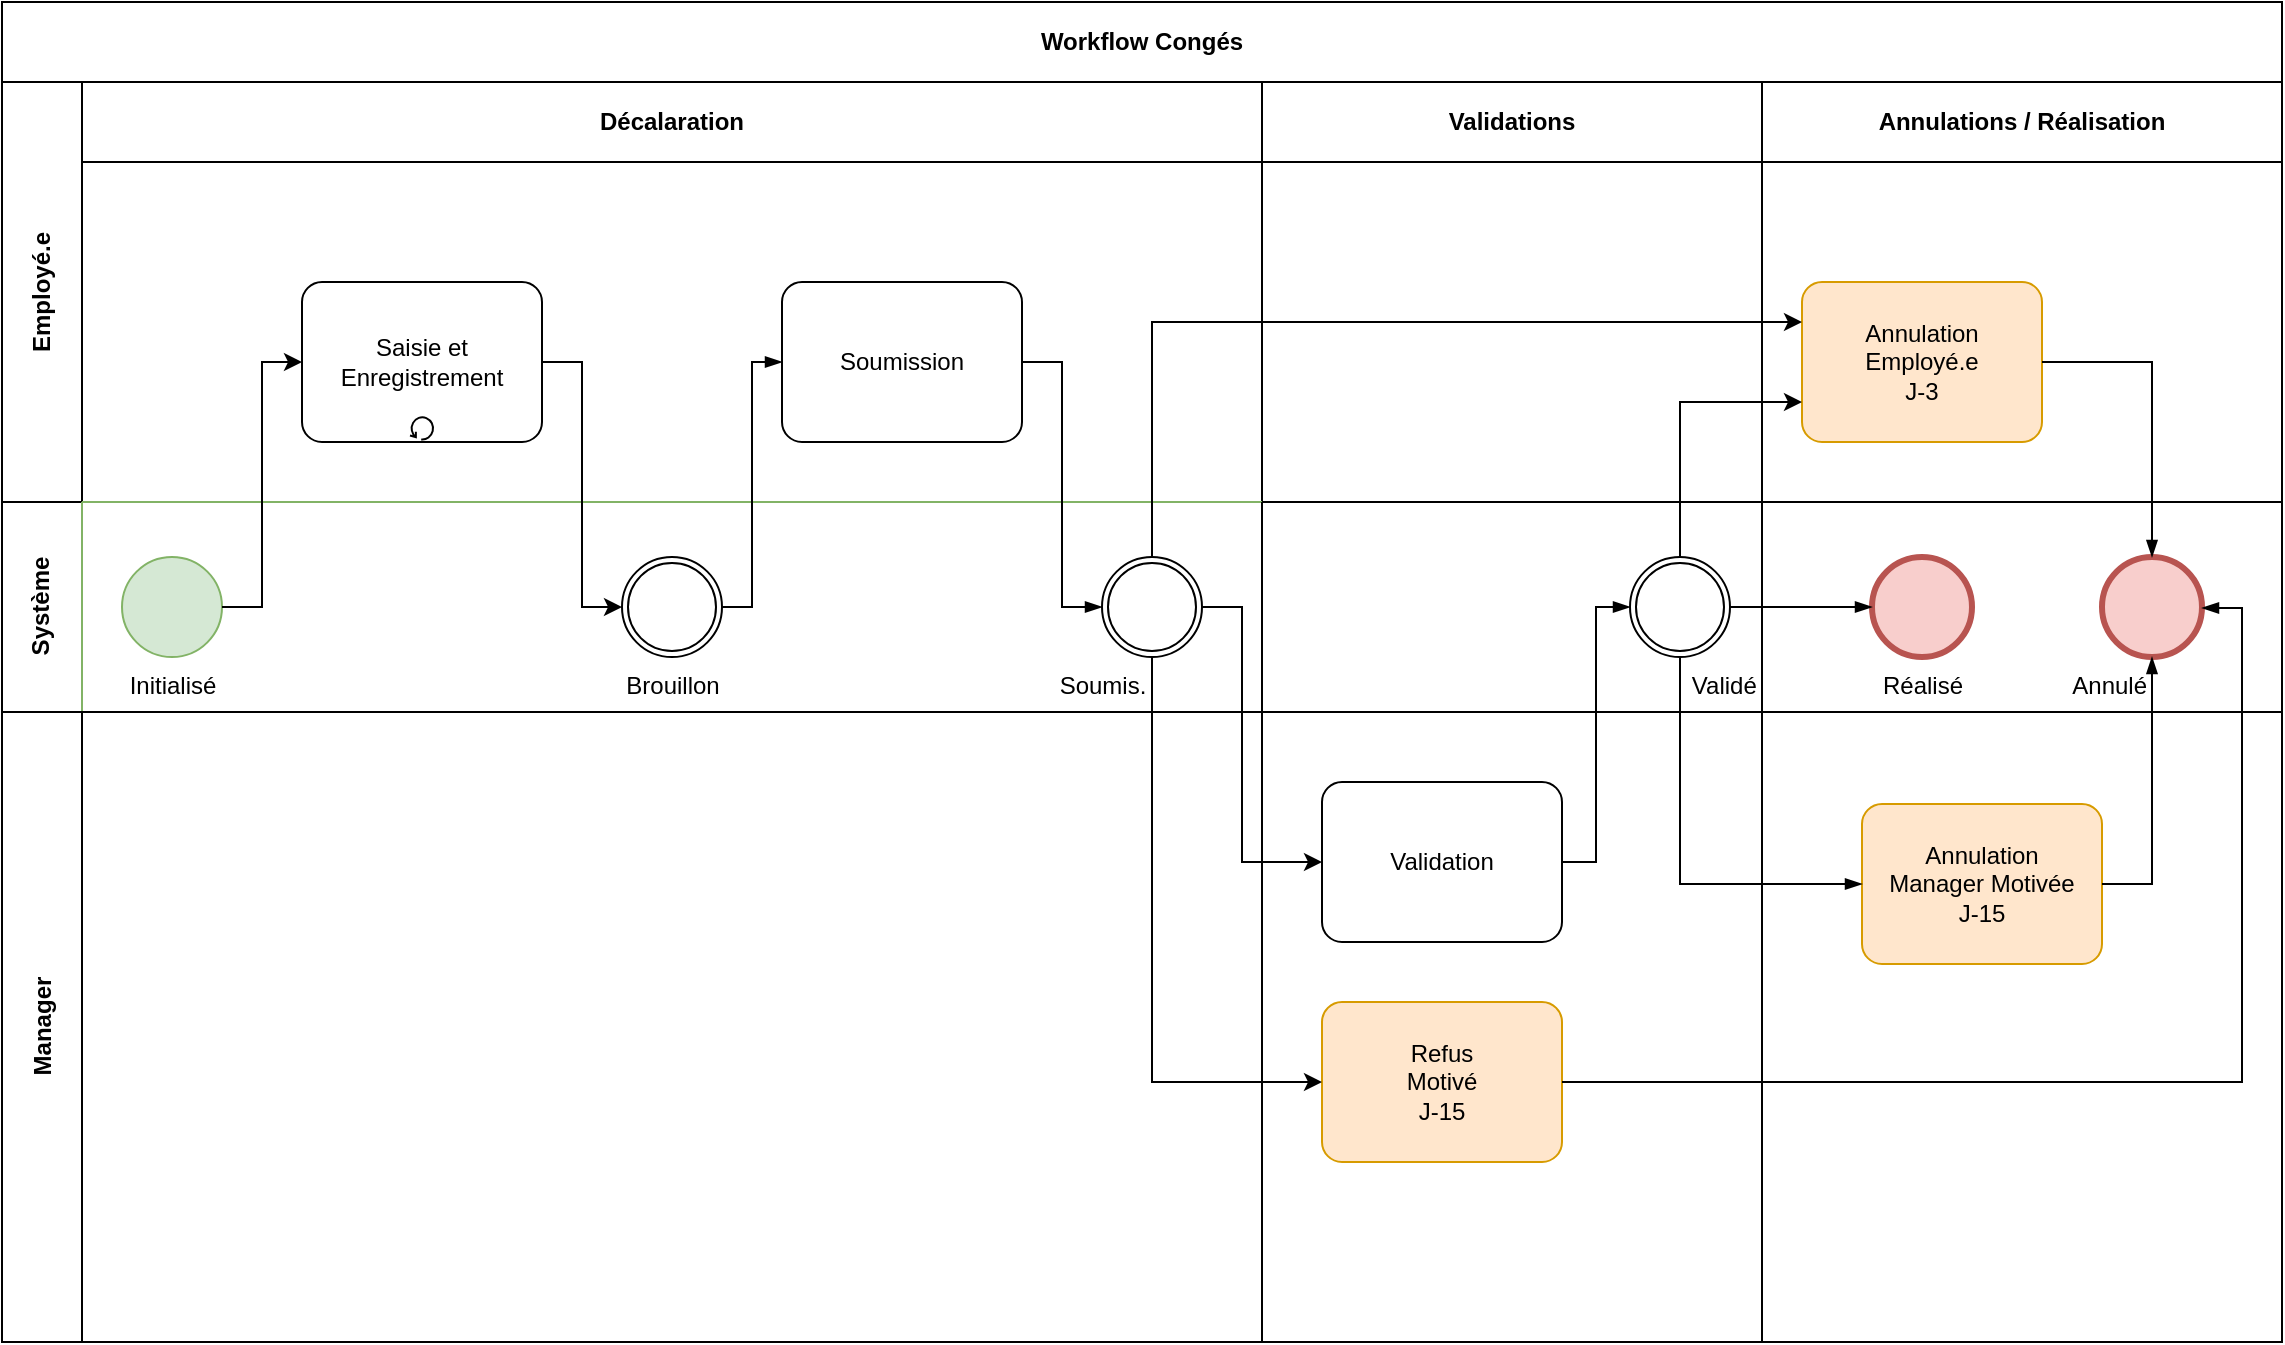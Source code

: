 <mxfile version="16.1.2" type="github" pages="2">
  <diagram id="8MAGO7haqK6ek7z3_LDT" name="Congés">
    <mxGraphModel dx="2595" dy="-33" grid="1" gridSize="10" guides="1" tooltips="1" connect="1" arrows="1" fold="1" page="1" pageScale="1" pageWidth="1169" pageHeight="827" math="0" shadow="0">
      <root>
        <mxCell id="0" />
        <mxCell id="1" parent="0" />
        <mxCell id="v7TOKdM5l5uyi8fNWk8e-1" value="Workflow Congés" style="shape=table;childLayout=tableLayout;rowLines=0;columnLines=0;startSize=40;html=1;whiteSpace=wrap;collapsible=0;recursiveResize=0;expand=0;pointerEvents=0;fontStyle=1;align=center;" parent="1" vertex="1">
          <mxGeometry x="-1160" y="840" width="1140" height="670" as="geometry" />
        </mxCell>
        <mxCell id="v7TOKdM5l5uyi8fNWk8e-2" value="Employé.e" style="swimlane;horizontal=0;points=[[0,0.5],[1,0.5]];portConstraint=eastwest;startSize=40;html=1;whiteSpace=wrap;collapsible=0;recursiveResize=0;expand=0;pointerEvents=0;fontStyle=1" parent="v7TOKdM5l5uyi8fNWk8e-1" vertex="1">
          <mxGeometry y="40" width="1140" height="210" as="geometry" />
        </mxCell>
        <mxCell id="v7TOKdM5l5uyi8fNWk8e-3" value="Décalaration" style="swimlane;connectable=0;startSize=40;html=1;whiteSpace=wrap;collapsible=0;recursiveResize=0;expand=0;pointerEvents=0;" parent="v7TOKdM5l5uyi8fNWk8e-2" vertex="1">
          <mxGeometry x="40" width="590" height="210" as="geometry">
            <mxRectangle width="590" height="210" as="alternateBounds" />
          </mxGeometry>
        </mxCell>
        <mxCell id="v7TOKdM5l5uyi8fNWk8e-4" value="Saisie et Enregistrement" style="points=[[0.25,0,0],[0.5,0,0],[0.75,0,0],[1,0.25,0],[1,0.5,0],[1,0.75,0],[0.75,1,0],[0.5,1,0],[0.25,1,0],[0,0.75,0],[0,0.5,0],[0,0.25,0]];shape=mxgraph.bpmn.task;whiteSpace=wrap;rectStyle=rounded;size=10;taskMarker=abstract;isLoopStandard=1;" parent="v7TOKdM5l5uyi8fNWk8e-3" vertex="1">
          <mxGeometry x="110" y="100" width="120" height="80" as="geometry" />
        </mxCell>
        <mxCell id="v7TOKdM5l5uyi8fNWk8e-5" value="Soumission" style="points=[[0.25,0,0],[0.5,0,0],[0.75,0,0],[1,0.25,0],[1,0.5,0],[1,0.75,0],[0.75,1,0],[0.5,1,0],[0.25,1,0],[0,0.75,0],[0,0.5,0],[0,0.25,0]];shape=mxgraph.bpmn.task;whiteSpace=wrap;rectStyle=rounded;size=10;taskMarker=abstract;" parent="v7TOKdM5l5uyi8fNWk8e-3" vertex="1">
          <mxGeometry x="350" y="100" width="120" height="80" as="geometry" />
        </mxCell>
        <mxCell id="v7TOKdM5l5uyi8fNWk8e-6" value="Validations" style="swimlane;connectable=0;startSize=40;html=1;whiteSpace=wrap;collapsible=0;recursiveResize=0;expand=0;pointerEvents=0;" parent="v7TOKdM5l5uyi8fNWk8e-2" vertex="1">
          <mxGeometry x="630" width="250" height="210" as="geometry">
            <mxRectangle width="250" height="210" as="alternateBounds" />
          </mxGeometry>
        </mxCell>
        <mxCell id="v7TOKdM5l5uyi8fNWk8e-8" value="Annulations / Réalisation" style="swimlane;connectable=0;startSize=40;html=1;whiteSpace=wrap;collapsible=0;recursiveResize=0;expand=0;pointerEvents=0;" parent="v7TOKdM5l5uyi8fNWk8e-2" vertex="1">
          <mxGeometry x="880" width="260" height="210" as="geometry">
            <mxRectangle width="260" height="210" as="alternateBounds" />
          </mxGeometry>
        </mxCell>
        <mxCell id="v7TOKdM5l5uyi8fNWk8e-7" value="Annulation&#xa;Employé.e&#xa;J-3" style="points=[[0.25,0,0],[0.5,0,0],[0.75,0,0],[1,0.25,0],[1,0.5,0],[1,0.75,0],[0.75,1,0],[0.5,1,0],[0.25,1,0],[0,0.75,0],[0,0.5,0],[0,0.25,0]];shape=mxgraph.bpmn.task;whiteSpace=wrap;rectStyle=rounded;size=10;taskMarker=abstract;fillColor=#ffe6cc;strokeColor=#d79b00;" parent="v7TOKdM5l5uyi8fNWk8e-8" vertex="1">
          <mxGeometry x="20" y="100" width="120" height="80" as="geometry" />
        </mxCell>
        <mxCell id="v7TOKdM5l5uyi8fNWk8e-9" value="Système" style="swimlane;horizontal=0;points=[[0,0.5],[1,0.5]];portConstraint=eastwest;startSize=40;html=1;whiteSpace=wrap;collapsible=0;recursiveResize=0;expand=0;pointerEvents=0;" parent="v7TOKdM5l5uyi8fNWk8e-1" vertex="1">
          <mxGeometry y="250" width="1140" height="105" as="geometry" />
        </mxCell>
        <mxCell id="v7TOKdM5l5uyi8fNWk8e-10" value="" style="swimlane;connectable=0;startSize=0;html=1;whiteSpace=wrap;collapsible=0;recursiveResize=0;expand=0;pointerEvents=0;fillColor=#d5e8d4;strokeColor=#82b366;" parent="v7TOKdM5l5uyi8fNWk8e-9" vertex="1">
          <mxGeometry x="40" width="590" height="105" as="geometry">
            <mxRectangle width="590" height="105" as="alternateBounds" />
          </mxGeometry>
        </mxCell>
        <mxCell id="v7TOKdM5l5uyi8fNWk8e-11" value="Brouillon" style="points=[[0.145,0.145,0],[0.5,0,0],[0.855,0.145,0],[1,0.5,0],[0.855,0.855,0],[0.5,1,0],[0.145,0.855,0],[0,0.5,0]];shape=mxgraph.bpmn.event;html=1;verticalLabelPosition=bottom;labelBackgroundColor=#ffffff;verticalAlign=top;align=center;perimeter=ellipsePerimeter;outlineConnect=0;aspect=fixed;outline=throwing;symbol=general;" parent="v7TOKdM5l5uyi8fNWk8e-10" vertex="1">
          <mxGeometry x="270" y="27.5" width="50" height="50" as="geometry" />
        </mxCell>
        <mxCell id="v7TOKdM5l5uyi8fNWk8e-12" value="Initialisé" style="points=[[0.145,0.145,0],[0.5,0,0],[0.855,0.145,0],[1,0.5,0],[0.855,0.855,0],[0.5,1,0],[0.145,0.855,0],[0,0.5,0]];shape=mxgraph.bpmn.event;html=1;verticalLabelPosition=bottom;labelBackgroundColor=#ffffff;verticalAlign=top;align=center;perimeter=ellipsePerimeter;outlineConnect=0;aspect=fixed;outline=standard;symbol=general;fillColor=#d5e8d4;strokeColor=#82b366;" parent="v7TOKdM5l5uyi8fNWk8e-10" vertex="1">
          <mxGeometry x="20" y="27.5" width="50" height="50" as="geometry" />
        </mxCell>
        <mxCell id="v7TOKdM5l5uyi8fNWk8e-13" value="Soumis.&amp;nbsp; &amp;nbsp; &amp;nbsp; &amp;nbsp; &amp;nbsp; &amp;nbsp; &amp;nbsp; &amp;nbsp;" style="points=[[0.145,0.145,0],[0.5,0,0],[0.855,0.145,0],[1,0.5,0],[0.855,0.855,0],[0.5,1,0],[0.145,0.855,0],[0,0.5,0]];shape=mxgraph.bpmn.event;html=1;verticalLabelPosition=bottom;labelBackgroundColor=#ffffff;verticalAlign=top;align=center;perimeter=ellipsePerimeter;outlineConnect=0;aspect=fixed;outline=throwing;symbol=general;" parent="v7TOKdM5l5uyi8fNWk8e-10" vertex="1">
          <mxGeometry x="510" y="27.5" width="50" height="50" as="geometry" />
        </mxCell>
        <mxCell id="v7TOKdM5l5uyi8fNWk8e-14" value="" style="swimlane;connectable=0;startSize=0;html=1;whiteSpace=wrap;collapsible=0;recursiveResize=0;expand=0;pointerEvents=0;" parent="v7TOKdM5l5uyi8fNWk8e-9" vertex="1">
          <mxGeometry x="630" width="250" height="105" as="geometry">
            <mxRectangle width="250" height="105" as="alternateBounds" />
          </mxGeometry>
        </mxCell>
        <mxCell id="v7TOKdM5l5uyi8fNWk8e-15" value="&amp;nbsp; &amp;nbsp; &amp;nbsp; &amp;nbsp; &amp;nbsp; &amp;nbsp; &amp;nbsp;Validé" style="points=[[0.145,0.145,0],[0.5,0,0],[0.855,0.145,0],[1,0.5,0],[0.855,0.855,0],[0.5,1,0],[0.145,0.855,0],[0,0.5,0]];shape=mxgraph.bpmn.event;html=1;verticalLabelPosition=bottom;labelBackgroundColor=#ffffff;verticalAlign=top;align=center;perimeter=ellipsePerimeter;outlineConnect=0;aspect=fixed;outline=throwing;symbol=general;" parent="v7TOKdM5l5uyi8fNWk8e-14" vertex="1">
          <mxGeometry x="184" y="27.5" width="50" height="50" as="geometry" />
        </mxCell>
        <mxCell id="v7TOKdM5l5uyi8fNWk8e-16" value="" style="swimlane;connectable=0;startSize=0;html=1;whiteSpace=wrap;collapsible=0;recursiveResize=0;expand=0;pointerEvents=0;" parent="v7TOKdM5l5uyi8fNWk8e-9" vertex="1">
          <mxGeometry x="880" width="260" height="105" as="geometry">
            <mxRectangle width="260" height="105" as="alternateBounds" />
          </mxGeometry>
        </mxCell>
        <mxCell id="v7TOKdM5l5uyi8fNWk8e-17" value="Réalisé" style="points=[[0.145,0.145,0],[0.5,0,0],[0.855,0.145,0],[1,0.5,0],[0.855,0.855,0],[0.5,1,0],[0.145,0.855,0],[0,0.5,0]];shape=mxgraph.bpmn.event;html=1;verticalLabelPosition=bottom;labelBackgroundColor=#ffffff;verticalAlign=top;align=center;perimeter=ellipsePerimeter;outlineConnect=0;aspect=fixed;outline=end;symbol=terminate2;fillColor=#f8cecc;strokeColor=#b85450;" parent="v7TOKdM5l5uyi8fNWk8e-16" vertex="1">
          <mxGeometry x="55" y="27.5" width="50" height="50" as="geometry" />
        </mxCell>
        <mxCell id="v7TOKdM5l5uyi8fNWk8e-39" value="Annulé&amp;nbsp; &amp;nbsp; &amp;nbsp; &amp;nbsp; &amp;nbsp; &amp;nbsp; &amp;nbsp;" style="points=[[0.145,0.145,0],[0.5,0,0],[0.855,0.145,0],[1,0.5,0],[0.855,0.855,0],[0.5,1,0],[0.145,0.855,0],[0,0.5,0]];shape=mxgraph.bpmn.event;html=1;verticalLabelPosition=bottom;labelBackgroundColor=#ffffff;verticalAlign=top;align=center;perimeter=ellipsePerimeter;outlineConnect=0;aspect=fixed;outline=end;symbol=terminate2;fillColor=#f8cecc;strokeColor=#b85450;" parent="v7TOKdM5l5uyi8fNWk8e-16" vertex="1">
          <mxGeometry x="170" y="27.5" width="50" height="50" as="geometry" />
        </mxCell>
        <mxCell id="v7TOKdM5l5uyi8fNWk8e-42" value="" style="edgeStyle=elbowEdgeStyle;fontSize=12;html=1;endArrow=blockThin;endFill=1;rounded=0;exitX=1;exitY=0.5;exitDx=0;exitDy=0;exitPerimeter=0;entryX=0;entryY=0.5;entryDx=0;entryDy=0;entryPerimeter=0;" parent="v7TOKdM5l5uyi8fNWk8e-9" source="v7TOKdM5l5uyi8fNWk8e-15" target="v7TOKdM5l5uyi8fNWk8e-17" edge="1">
          <mxGeometry width="160" relative="1" as="geometry">
            <mxPoint x="855" y="87.5" as="sourcePoint" />
            <mxPoint x="940" y="201" as="targetPoint" />
            <Array as="points">
              <mxPoint x="910" y="53" />
            </Array>
          </mxGeometry>
        </mxCell>
        <mxCell id="v7TOKdM5l5uyi8fNWk8e-18" value="Manager" style="swimlane;horizontal=0;points=[[0,0.5],[1,0.5]];portConstraint=eastwest;startSize=40;html=1;whiteSpace=wrap;collapsible=0;recursiveResize=0;expand=0;pointerEvents=0;" parent="v7TOKdM5l5uyi8fNWk8e-1" vertex="1">
          <mxGeometry y="355" width="1140" height="315" as="geometry" />
        </mxCell>
        <mxCell id="v7TOKdM5l5uyi8fNWk8e-19" value="" style="swimlane;connectable=0;startSize=0;html=1;whiteSpace=wrap;collapsible=0;recursiveResize=0;expand=0;pointerEvents=0;" parent="v7TOKdM5l5uyi8fNWk8e-18" vertex="1">
          <mxGeometry x="40" width="590" height="315" as="geometry">
            <mxRectangle width="590" height="315" as="alternateBounds" />
          </mxGeometry>
        </mxCell>
        <mxCell id="v7TOKdM5l5uyi8fNWk8e-20" value="" style="swimlane;connectable=0;startSize=0;html=1;whiteSpace=wrap;collapsible=0;recursiveResize=0;expand=0;pointerEvents=0;" parent="v7TOKdM5l5uyi8fNWk8e-18" vertex="1">
          <mxGeometry x="630" width="250" height="315" as="geometry">
            <mxRectangle width="250" height="315" as="alternateBounds" />
          </mxGeometry>
        </mxCell>
        <mxCell id="v7TOKdM5l5uyi8fNWk8e-21" value="Validation" style="points=[[0.25,0,0],[0.5,0,0],[0.75,0,0],[1,0.25,0],[1,0.5,0],[1,0.75,0],[0.75,1,0],[0.5,1,0],[0.25,1,0],[0,0.75,0],[0,0.5,0],[0,0.25,0]];shape=mxgraph.bpmn.task;whiteSpace=wrap;rectStyle=rounded;size=10;taskMarker=abstract;" parent="v7TOKdM5l5uyi8fNWk8e-20" vertex="1">
          <mxGeometry x="30" y="35" width="120" height="80" as="geometry" />
        </mxCell>
        <mxCell id="v7TOKdM5l5uyi8fNWk8e-22" value="Refus&#xa;Motivé&#xa;J-15" style="points=[[0.25,0,0],[0.5,0,0],[0.75,0,0],[1,0.25,0],[1,0.5,0],[1,0.75,0],[0.75,1,0],[0.5,1,0],[0.25,1,0],[0,0.75,0],[0,0.5,0],[0,0.25,0]];shape=mxgraph.bpmn.task;whiteSpace=wrap;rectStyle=rounded;size=10;taskMarker=abstract;fillColor=#ffe6cc;strokeColor=#d79b00;" parent="v7TOKdM5l5uyi8fNWk8e-20" vertex="1">
          <mxGeometry x="30" y="145" width="120" height="80" as="geometry" />
        </mxCell>
        <mxCell id="v7TOKdM5l5uyi8fNWk8e-23" value="" style="swimlane;connectable=0;startSize=0;html=1;whiteSpace=wrap;collapsible=0;recursiveResize=0;expand=0;pointerEvents=0;" parent="v7TOKdM5l5uyi8fNWk8e-18" vertex="1">
          <mxGeometry x="880" width="260" height="315" as="geometry">
            <mxRectangle width="260" height="315" as="alternateBounds" />
          </mxGeometry>
        </mxCell>
        <mxCell id="v7TOKdM5l5uyi8fNWk8e-41" value="Annulation&#xa;Manager Motivée&#xa;J-15" style="points=[[0.25,0,0],[0.5,0,0],[0.75,0,0],[1,0.25,0],[1,0.5,0],[1,0.75,0],[0.75,1,0],[0.5,1,0],[0.25,1,0],[0,0.75,0],[0,0.5,0],[0,0.25,0]];shape=mxgraph.bpmn.task;whiteSpace=wrap;rectStyle=rounded;size=10;taskMarker=abstract;fillColor=#ffe6cc;strokeColor=#d79b00;" parent="v7TOKdM5l5uyi8fNWk8e-23" vertex="1">
          <mxGeometry x="50" y="46" width="120" height="80" as="geometry" />
        </mxCell>
        <mxCell id="v7TOKdM5l5uyi8fNWk8e-25" style="edgeStyle=orthogonalEdgeStyle;rounded=0;orthogonalLoop=1;jettySize=auto;html=1;exitX=1;exitY=0.5;exitDx=0;exitDy=0;exitPerimeter=0;entryX=0;entryY=0.5;entryDx=0;entryDy=0;entryPerimeter=0;" parent="v7TOKdM5l5uyi8fNWk8e-1" source="v7TOKdM5l5uyi8fNWk8e-4" target="v7TOKdM5l5uyi8fNWk8e-11" edge="1">
          <mxGeometry relative="1" as="geometry" />
        </mxCell>
        <mxCell id="v7TOKdM5l5uyi8fNWk8e-26" style="edgeStyle=orthogonalEdgeStyle;rounded=0;orthogonalLoop=1;jettySize=auto;html=1;exitX=1;exitY=0.5;exitDx=0;exitDy=0;exitPerimeter=0;entryX=0;entryY=0.5;entryDx=0;entryDy=0;entryPerimeter=0;" parent="v7TOKdM5l5uyi8fNWk8e-1" source="v7TOKdM5l5uyi8fNWk8e-12" target="v7TOKdM5l5uyi8fNWk8e-4" edge="1">
          <mxGeometry relative="1" as="geometry" />
        </mxCell>
        <mxCell id="v7TOKdM5l5uyi8fNWk8e-27" value="" style="edgeStyle=elbowEdgeStyle;fontSize=12;html=1;endArrow=blockThin;endFill=1;rounded=0;entryX=0;entryY=0.5;entryDx=0;entryDy=0;entryPerimeter=0;exitX=1;exitY=0.5;exitDx=0;exitDy=0;exitPerimeter=0;" parent="v7TOKdM5l5uyi8fNWk8e-1" source="v7TOKdM5l5uyi8fNWk8e-5" target="v7TOKdM5l5uyi8fNWk8e-13" edge="1">
          <mxGeometry width="160" relative="1" as="geometry">
            <mxPoint x="430" y="696" as="sourcePoint" />
            <mxPoint x="300" y="731.0" as="targetPoint" />
            <Array as="points" />
          </mxGeometry>
        </mxCell>
        <mxCell id="v7TOKdM5l5uyi8fNWk8e-28" value="" style="edgeStyle=elbowEdgeStyle;fontSize=12;html=1;endArrow=blockThin;endFill=1;rounded=0;exitX=1;exitY=0.5;exitDx=0;exitDy=0;exitPerimeter=0;" parent="v7TOKdM5l5uyi8fNWk8e-1" source="v7TOKdM5l5uyi8fNWk8e-11" target="v7TOKdM5l5uyi8fNWk8e-5" edge="1">
          <mxGeometry width="160" relative="1" as="geometry">
            <mxPoint x="500" y="190" as="sourcePoint" />
            <mxPoint x="535" y="312.5" as="targetPoint" />
            <Array as="points" />
          </mxGeometry>
        </mxCell>
        <mxCell id="v7TOKdM5l5uyi8fNWk8e-29" value="" style="edgeStyle=elbowEdgeStyle;fontSize=12;html=1;endArrow=blockThin;endFill=1;rounded=0;entryX=0.5;entryY=0;entryDx=0;entryDy=0;entryPerimeter=0;exitX=1;exitY=0.5;exitDx=0;exitDy=0;exitPerimeter=0;" parent="v7TOKdM5l5uyi8fNWk8e-1" source="v7TOKdM5l5uyi8fNWk8e-7" target="v7TOKdM5l5uyi8fNWk8e-39" edge="1">
          <mxGeometry width="160" relative="1" as="geometry">
            <mxPoint x="640" y="425" as="sourcePoint" />
            <mxPoint x="770" y="230" as="targetPoint" />
            <Array as="points">
              <mxPoint x="1075" y="180" />
            </Array>
          </mxGeometry>
        </mxCell>
        <mxCell id="v7TOKdM5l5uyi8fNWk8e-30" value="" style="edgeStyle=orthogonalEdgeStyle;rounded=0;orthogonalLoop=1;jettySize=auto;html=1;entryX=0;entryY=0.25;entryDx=0;entryDy=0;entryPerimeter=0;" parent="v7TOKdM5l5uyi8fNWk8e-1" source="v7TOKdM5l5uyi8fNWk8e-13" target="v7TOKdM5l5uyi8fNWk8e-7" edge="1">
          <mxGeometry relative="1" as="geometry">
            <Array as="points">
              <mxPoint x="575" y="160" />
            </Array>
          </mxGeometry>
        </mxCell>
        <mxCell id="v7TOKdM5l5uyi8fNWk8e-31" value="" style="edgeStyle=elbowEdgeStyle;fontSize=12;html=1;endArrow=blockThin;endFill=1;rounded=0;entryX=0;entryY=0.5;entryDx=0;entryDy=0;entryPerimeter=0;exitX=1;exitY=0.5;exitDx=0;exitDy=0;exitPerimeter=0;" parent="v7TOKdM5l5uyi8fNWk8e-1" source="v7TOKdM5l5uyi8fNWk8e-21" target="v7TOKdM5l5uyi8fNWk8e-15" edge="1">
          <mxGeometry width="160" relative="1" as="geometry">
            <mxPoint x="570" y="721" as="sourcePoint" />
            <mxPoint x="530" y="731.0" as="targetPoint" />
            <Array as="points" />
          </mxGeometry>
        </mxCell>
        <mxCell id="v7TOKdM5l5uyi8fNWk8e-32" value="" style="edgeStyle=orthogonalEdgeStyle;rounded=0;orthogonalLoop=1;jettySize=auto;html=1;entryX=0;entryY=0.75;entryDx=0;entryDy=0;entryPerimeter=0;exitX=0.5;exitY=0;exitDx=0;exitDy=0;exitPerimeter=0;" parent="v7TOKdM5l5uyi8fNWk8e-1" source="v7TOKdM5l5uyi8fNWk8e-15" target="v7TOKdM5l5uyi8fNWk8e-7" edge="1">
          <mxGeometry relative="1" as="geometry">
            <mxPoint x="859" y="270" as="sourcePoint" />
            <mxPoint x="325" y="756" as="targetPoint" />
            <Array as="points">
              <mxPoint x="839" y="200" />
            </Array>
          </mxGeometry>
        </mxCell>
        <mxCell id="v7TOKdM5l5uyi8fNWk8e-33" value="" style="edgeStyle=orthogonalEdgeStyle;rounded=0;orthogonalLoop=1;jettySize=auto;html=1;entryX=0;entryY=0.5;entryDx=0;entryDy=0;entryPerimeter=0;exitX=1;exitY=0.5;exitDx=0;exitDy=0;exitPerimeter=0;" parent="v7TOKdM5l5uyi8fNWk8e-1" source="v7TOKdM5l5uyi8fNWk8e-13" target="v7TOKdM5l5uyi8fNWk8e-21" edge="1">
          <mxGeometry relative="1" as="geometry">
            <mxPoint x="585" y="287.5" as="sourcePoint" />
            <mxPoint x="700" y="230" as="targetPoint" />
            <Array as="points">
              <mxPoint x="620" y="303" />
              <mxPoint x="620" y="430" />
            </Array>
          </mxGeometry>
        </mxCell>
        <mxCell id="v7TOKdM5l5uyi8fNWk8e-34" value="" style="edgeStyle=orthogonalEdgeStyle;rounded=0;orthogonalLoop=1;jettySize=auto;html=1;entryX=0;entryY=0.5;entryDx=0;entryDy=0;entryPerimeter=0;exitX=0.5;exitY=1;exitDx=0;exitDy=0;exitPerimeter=0;" parent="v7TOKdM5l5uyi8fNWk8e-1" source="v7TOKdM5l5uyi8fNWk8e-13" target="v7TOKdM5l5uyi8fNWk8e-22" edge="1">
          <mxGeometry relative="1" as="geometry">
            <mxPoint x="610" y="312.5" as="sourcePoint" />
            <mxPoint x="650" y="440" as="targetPoint" />
            <Array as="points">
              <mxPoint x="575" y="540" />
            </Array>
          </mxGeometry>
        </mxCell>
        <mxCell id="v7TOKdM5l5uyi8fNWk8e-36" value="" style="edgeStyle=elbowEdgeStyle;fontSize=12;html=1;endArrow=blockThin;endFill=1;rounded=0;" parent="v7TOKdM5l5uyi8fNWk8e-1" source="v7TOKdM5l5uyi8fNWk8e-22" edge="1">
          <mxGeometry width="160" relative="1" as="geometry">
            <mxPoint x="710.0" y="150" as="sourcePoint" />
            <mxPoint x="1100" y="303" as="targetPoint" />
            <Array as="points">
              <mxPoint x="1120" y="440" />
            </Array>
          </mxGeometry>
        </mxCell>
        <mxCell id="v7TOKdM5l5uyi8fNWk8e-38" value="" style="edgeStyle=elbowEdgeStyle;fontSize=12;html=1;endArrow=blockThin;endFill=1;rounded=0;exitX=1;exitY=0.5;exitDx=0;exitDy=0;exitPerimeter=0;entryX=0.5;entryY=1;entryDx=0;entryDy=0;entryPerimeter=0;" parent="v7TOKdM5l5uyi8fNWk8e-1" source="v7TOKdM5l5uyi8fNWk8e-41" target="v7TOKdM5l5uyi8fNWk8e-39" edge="1">
          <mxGeometry width="160" relative="1" as="geometry">
            <mxPoint x="934" y="312.5" as="sourcePoint" />
            <mxPoint x="987" y="440" as="targetPoint" />
            <Array as="points">
              <mxPoint x="1075" y="430" />
            </Array>
          </mxGeometry>
        </mxCell>
        <mxCell id="v7TOKdM5l5uyi8fNWk8e-37" value="" style="edgeStyle=elbowEdgeStyle;fontSize=12;html=1;endArrow=blockThin;endFill=1;rounded=0;exitX=0.5;exitY=1;exitDx=0;exitDy=0;exitPerimeter=0;entryX=0;entryY=0.5;entryDx=0;entryDy=0;entryPerimeter=0;" parent="v7TOKdM5l5uyi8fNWk8e-1" source="v7TOKdM5l5uyi8fNWk8e-15" target="v7TOKdM5l5uyi8fNWk8e-41" edge="1">
          <mxGeometry width="160" relative="1" as="geometry">
            <mxPoint x="370" y="312.5" as="sourcePoint" />
            <mxPoint x="400" y="190" as="targetPoint" />
            <Array as="points">
              <mxPoint x="839" y="380" />
            </Array>
          </mxGeometry>
        </mxCell>
      </root>
    </mxGraphModel>
  </diagram>
  <diagram id="n2f2fHKO4D7jshZtxQOz" name="Activité">
    <mxGraphModel dx="2595" dy="-33" grid="1" gridSize="10" guides="1" tooltips="1" connect="1" arrows="1" fold="1" page="1" pageScale="1" pageWidth="1169" pageHeight="827" math="0" shadow="0">
      <root>
        <mxCell id="ELYhATZnN-t6h7s0Xyxt-0" />
        <mxCell id="ELYhATZnN-t6h7s0Xyxt-1" parent="ELYhATZnN-t6h7s0Xyxt-0" />
        <mxCell id="rSyRf8QvE5O3rKE_BTZF-0" value="Workflow Activité" style="shape=table;childLayout=tableLayout;rowLines=0;columnLines=0;startSize=40;html=1;whiteSpace=wrap;collapsible=0;recursiveResize=0;expand=0;pointerEvents=0;fontStyle=1;align=center;" parent="ELYhATZnN-t6h7s0Xyxt-1" vertex="1">
          <mxGeometry x="-1160" y="840" width="1140" height="694" as="geometry" />
        </mxCell>
        <mxCell id="rSyRf8QvE5O3rKE_BTZF-1" value="Employé.e" style="swimlane;horizontal=0;points=[[0,0.5],[1,0.5]];portConstraint=eastwest;startSize=40;html=1;whiteSpace=wrap;collapsible=0;recursiveResize=0;expand=0;pointerEvents=0;fontStyle=1" parent="rSyRf8QvE5O3rKE_BTZF-0" vertex="1">
          <mxGeometry y="40" width="1140" height="196" as="geometry" />
        </mxCell>
        <mxCell id="rSyRf8QvE5O3rKE_BTZF-2" value="Décalaration" style="swimlane;connectable=0;startSize=40;html=1;whiteSpace=wrap;collapsible=0;recursiveResize=0;expand=0;pointerEvents=0;" parent="rSyRf8QvE5O3rKE_BTZF-1" vertex="1">
          <mxGeometry x="40" width="590" height="196" as="geometry">
            <mxRectangle width="590" height="196" as="alternateBounds" />
          </mxGeometry>
        </mxCell>
        <mxCell id="rSyRf8QvE5O3rKE_BTZF-3" value="Saisie et Enregistrement" style="points=[[0.25,0,0],[0.5,0,0],[0.75,0,0],[1,0.25,0],[1,0.5,0],[1,0.75,0],[0.75,1,0],[0.5,1,0],[0.25,1,0],[0,0.75,0],[0,0.5,0],[0,0.25,0]];shape=mxgraph.bpmn.task;whiteSpace=wrap;rectStyle=rounded;size=10;taskMarker=abstract;isLoopStandard=1;" parent="rSyRf8QvE5O3rKE_BTZF-2" vertex="1">
          <mxGeometry x="110" y="100" width="120" height="80" as="geometry" />
        </mxCell>
        <mxCell id="rSyRf8QvE5O3rKE_BTZF-4" value="Soumission" style="points=[[0.25,0,0],[0.5,0,0],[0.75,0,0],[1,0.25,0],[1,0.5,0],[1,0.75,0],[0.75,1,0],[0.5,1,0],[0.25,1,0],[0,0.75,0],[0,0.5,0],[0,0.25,0]];shape=mxgraph.bpmn.task;whiteSpace=wrap;rectStyle=rounded;size=10;taskMarker=abstract;" parent="rSyRf8QvE5O3rKE_BTZF-2" vertex="1">
          <mxGeometry x="350" y="100" width="120" height="80" as="geometry" />
        </mxCell>
        <mxCell id="rSyRf8QvE5O3rKE_BTZF-5" value="Validation / Corrections" style="swimlane;connectable=0;startSize=40;html=1;whiteSpace=wrap;collapsible=0;recursiveResize=0;expand=0;pointerEvents=0;" parent="rSyRf8QvE5O3rKE_BTZF-1" vertex="1">
          <mxGeometry x="630" width="250" height="196" as="geometry">
            <mxRectangle width="250" height="196" as="alternateBounds" />
          </mxGeometry>
        </mxCell>
        <mxCell id="rSyRf8QvE5O3rKE_BTZF-6" value="Correction&#xa;Employé.e" style="points=[[0.25,0,0],[0.5,0,0],[0.75,0,0],[1,0.25,0],[1,0.5,0],[1,0.75,0],[0.75,1,0],[0.5,1,0],[0.25,1,0],[0,0.75,0],[0,0.5,0],[0,0.25,0]];shape=mxgraph.bpmn.task;whiteSpace=wrap;rectStyle=rounded;size=10;taskMarker=abstract;fillColor=#ffe6cc;strokeColor=#d79b00;" parent="rSyRf8QvE5O3rKE_BTZF-5" vertex="1">
          <mxGeometry x="30" y="100" width="120" height="80" as="geometry" />
        </mxCell>
        <mxCell id="rSyRf8QvE5O3rKE_BTZF-7" value="Finalisation" style="swimlane;connectable=0;startSize=40;html=1;whiteSpace=wrap;collapsible=0;recursiveResize=0;expand=0;pointerEvents=0;" parent="rSyRf8QvE5O3rKE_BTZF-1" vertex="1">
          <mxGeometry x="880" width="260" height="196" as="geometry">
            <mxRectangle width="260" height="196" as="alternateBounds" />
          </mxGeometry>
        </mxCell>
        <mxCell id="rSyRf8QvE5O3rKE_BTZF-9" value="Système" style="swimlane;horizontal=0;points=[[0,0.5],[1,0.5]];portConstraint=eastwest;startSize=40;html=1;whiteSpace=wrap;collapsible=0;recursiveResize=0;expand=0;pointerEvents=0;" parent="rSyRf8QvE5O3rKE_BTZF-0" vertex="1">
          <mxGeometry y="236" width="1140" height="164" as="geometry" />
        </mxCell>
        <mxCell id="rSyRf8QvE5O3rKE_BTZF-10" value="" style="swimlane;connectable=0;startSize=0;html=1;whiteSpace=wrap;collapsible=0;recursiveResize=0;expand=0;pointerEvents=0;fillColor=#ffe6cc;strokeColor=#d79b00;" parent="rSyRf8QvE5O3rKE_BTZF-9" vertex="1">
          <mxGeometry x="40" width="590" height="164" as="geometry">
            <mxRectangle width="590" height="164" as="alternateBounds" />
          </mxGeometry>
        </mxCell>
        <mxCell id="rSyRf8QvE5O3rKE_BTZF-11" value="Brouillon" style="points=[[0.145,0.145,0],[0.5,0,0],[0.855,0.145,0],[1,0.5,0],[0.855,0.855,0],[0.5,1,0],[0.145,0.855,0],[0,0.5,0]];shape=mxgraph.bpmn.event;html=1;verticalLabelPosition=bottom;labelBackgroundColor=#ffffff;verticalAlign=top;align=center;perimeter=ellipsePerimeter;outlineConnect=0;aspect=fixed;outline=throwing;symbol=general;" parent="rSyRf8QvE5O3rKE_BTZF-10" vertex="1">
          <mxGeometry x="270" y="14" width="50" height="50" as="geometry" />
        </mxCell>
        <mxCell id="rSyRf8QvE5O3rKE_BTZF-12" value="&amp;nbsp; &amp;nbsp; &amp;nbsp; &amp;nbsp; &amp;nbsp; &amp;nbsp; &amp;nbsp; &amp;nbsp; Initialisé" style="points=[[0.145,0.145,0],[0.5,0,0],[0.855,0.145,0],[1,0.5,0],[0.855,0.855,0],[0.5,1,0],[0.145,0.855,0],[0,0.5,0]];shape=mxgraph.bpmn.event;html=1;verticalLabelPosition=bottom;labelBackgroundColor=#ffffff;verticalAlign=top;align=center;perimeter=ellipsePerimeter;outlineConnect=0;aspect=fixed;outline=standard;symbol=general;fillColor=#d5e8d4;strokeColor=#82b366;" parent="rSyRf8QvE5O3rKE_BTZF-10" vertex="1">
          <mxGeometry x="20" y="27.5" width="50" height="50" as="geometry" />
        </mxCell>
        <mxCell id="rSyRf8QvE5O3rKE_BTZF-13" value="Soumis&amp;nbsp; &amp;nbsp; &amp;nbsp; &amp;nbsp; &amp;nbsp; &amp;nbsp; &amp;nbsp;&amp;nbsp;" style="points=[[0.145,0.145,0],[0.5,0,0],[0.855,0.145,0],[1,0.5,0],[0.855,0.855,0],[0.5,1,0],[0.145,0.855,0],[0,0.5,0]];shape=mxgraph.bpmn.event;html=1;verticalLabelPosition=bottom;labelBackgroundColor=#ffffff;verticalAlign=top;align=center;perimeter=ellipsePerimeter;outlineConnect=0;aspect=fixed;outline=throwing;symbol=general;" parent="rSyRf8QvE5O3rKE_BTZF-10" vertex="1">
          <mxGeometry x="510" y="27.5" width="50" height="50" as="geometry" />
        </mxCell>
        <mxCell id="fbQJc2_H4duywYDfFrFH-0" value="En retard" style="points=[[0.145,0.145,0],[0.5,0,0],[0.855,0.145,0],[1,0.5,0],[0.855,0.855,0],[0.5,1,0],[0.145,0.855,0],[0,0.5,0]];shape=mxgraph.bpmn.event;html=1;verticalLabelPosition=bottom;labelBackgroundColor=#ffffff;verticalAlign=top;align=center;perimeter=ellipsePerimeter;outlineConnect=0;aspect=fixed;outline=throwing;symbol=general;fillColor=#fff2cc;strokeColor=#d6b656;" parent="rSyRf8QvE5O3rKE_BTZF-10" vertex="1">
          <mxGeometry x="270" y="84" width="50" height="50" as="geometry" />
        </mxCell>
        <mxCell id="rSyRf8QvE5O3rKE_BTZF-14" value="" style="swimlane;connectable=0;startSize=0;html=1;whiteSpace=wrap;collapsible=0;recursiveResize=0;expand=0;pointerEvents=0;" parent="rSyRf8QvE5O3rKE_BTZF-9" vertex="1">
          <mxGeometry x="630" width="250" height="164" as="geometry">
            <mxRectangle width="250" height="164" as="alternateBounds" />
          </mxGeometry>
        </mxCell>
        <mxCell id="rSyRf8QvE5O3rKE_BTZF-16" value="&amp;nbsp; &amp;nbsp; &amp;nbsp; &amp;nbsp; &amp;nbsp; &amp;nbsp; Validé" style="points=[[0.145,0.145,0],[0.5,0,0],[0.855,0.145,0],[1,0.5,0],[0.855,0.855,0],[0.5,1,0],[0.145,0.855,0],[0,0.5,0]];shape=mxgraph.bpmn.event;html=1;verticalLabelPosition=bottom;labelBackgroundColor=#ffffff;verticalAlign=top;align=center;perimeter=ellipsePerimeter;outlineConnect=0;aspect=fixed;outline=throwing;symbol=general;" parent="rSyRf8QvE5O3rKE_BTZF-14" vertex="1">
          <mxGeometry x="180" y="27.5" width="50" height="50" as="geometry" />
        </mxCell>
        <mxCell id="rSyRf8QvE5O3rKE_BTZF-15" value="" style="swimlane;connectable=0;startSize=0;html=1;whiteSpace=wrap;collapsible=0;recursiveResize=0;expand=0;pointerEvents=0;" parent="rSyRf8QvE5O3rKE_BTZF-9" vertex="1">
          <mxGeometry x="880" width="260" height="164" as="geometry">
            <mxRectangle width="260" height="164" as="alternateBounds" />
          </mxGeometry>
        </mxCell>
        <mxCell id="rSyRf8QvE5O3rKE_BTZF-18" value="Terminé" style="points=[[0.145,0.145,0],[0.5,0,0],[0.855,0.145,0],[1,0.5,0],[0.855,0.855,0],[0.5,1,0],[0.145,0.855,0],[0,0.5,0]];shape=mxgraph.bpmn.event;html=1;verticalLabelPosition=bottom;labelBackgroundColor=#ffffff;verticalAlign=top;align=center;perimeter=ellipsePerimeter;outlineConnect=0;aspect=fixed;outline=end;symbol=terminate2;fillColor=#f8cecc;strokeColor=#b85450;" parent="rSyRf8QvE5O3rKE_BTZF-15" vertex="1">
          <mxGeometry x="196" y="27.5" width="50" height="50" as="geometry" />
        </mxCell>
        <mxCell id="rSyRf8QvE5O3rKE_BTZF-19" value="Manager" style="swimlane;horizontal=0;points=[[0,0.5],[1,0.5]];portConstraint=eastwest;startSize=40;html=1;whiteSpace=wrap;collapsible=0;recursiveResize=0;expand=0;pointerEvents=0;" parent="rSyRf8QvE5O3rKE_BTZF-0" vertex="1">
          <mxGeometry y="400" width="1140" height="294" as="geometry" />
        </mxCell>
        <mxCell id="rSyRf8QvE5O3rKE_BTZF-20" value="" style="swimlane;connectable=0;startSize=0;html=1;whiteSpace=wrap;collapsible=0;recursiveResize=0;expand=0;pointerEvents=0;" parent="rSyRf8QvE5O3rKE_BTZF-19" vertex="1">
          <mxGeometry x="40" width="590" height="294" as="geometry">
            <mxRectangle width="590" height="294" as="alternateBounds" />
          </mxGeometry>
        </mxCell>
        <mxCell id="rSyRf8QvE5O3rKE_BTZF-21" value="" style="swimlane;connectable=0;startSize=0;html=1;whiteSpace=wrap;collapsible=0;recursiveResize=0;expand=0;pointerEvents=0;" parent="rSyRf8QvE5O3rKE_BTZF-19" vertex="1">
          <mxGeometry x="630" width="250" height="294" as="geometry">
            <mxRectangle width="250" height="294" as="alternateBounds" />
          </mxGeometry>
        </mxCell>
        <mxCell id="rSyRf8QvE5O3rKE_BTZF-22" value="Validation" style="points=[[0.25,0,0],[0.5,0,0],[0.75,0,0],[1,0.25,0],[1,0.5,0],[1,0.75,0],[0.75,1,0],[0.5,1,0],[0.25,1,0],[0,0.75,0],[0,0.5,0],[0,0.25,0]];shape=mxgraph.bpmn.task;whiteSpace=wrap;rectStyle=rounded;size=10;taskMarker=abstract;" parent="rSyRf8QvE5O3rKE_BTZF-21" vertex="1">
          <mxGeometry x="30" y="20" width="120" height="80" as="geometry" />
        </mxCell>
        <mxCell id="rSyRf8QvE5O3rKE_BTZF-23" value="Correction&#xa;demandée" style="points=[[0.25,0,0],[0.5,0,0],[0.75,0,0],[1,0.25,0],[1,0.5,0],[1,0.75,0],[0.75,1,0],[0.5,1,0],[0.25,1,0],[0,0.75,0],[0,0.5,0],[0,0.25,0]];shape=mxgraph.bpmn.task;whiteSpace=wrap;rectStyle=rounded;size=10;taskMarker=abstract;fillColor=#ffe6cc;strokeColor=#d79b00;" parent="rSyRf8QvE5O3rKE_BTZF-21" vertex="1">
          <mxGeometry x="30" y="120" width="120" height="80" as="geometry" />
        </mxCell>
        <mxCell id="rSyRf8QvE5O3rKE_BTZF-24" value="" style="swimlane;connectable=0;startSize=0;html=1;whiteSpace=wrap;collapsible=0;recursiveResize=0;expand=0;pointerEvents=0;" parent="rSyRf8QvE5O3rKE_BTZF-19" vertex="1">
          <mxGeometry x="880" width="260" height="294" as="geometry">
            <mxRectangle width="260" height="294" as="alternateBounds" />
          </mxGeometry>
        </mxCell>
        <mxCell id="rSyRf8QvE5O3rKE_BTZF-26" value="Finalisation" style="points=[[0.25,0,0],[0.5,0,0],[0.75,0,0],[1,0.25,0],[1,0.5,0],[1,0.75,0],[0.75,1,0],[0.5,1,0],[0.25,1,0],[0,0.75,0],[0,0.5,0],[0,0.25,0]];shape=mxgraph.bpmn.task;whiteSpace=wrap;rectStyle=rounded;size=10;taskMarker=abstract;" parent="rSyRf8QvE5O3rKE_BTZF-24" vertex="1">
          <mxGeometry x="38" y="20" width="120" height="80" as="geometry" />
        </mxCell>
        <mxCell id="rSyRf8QvE5O3rKE_BTZF-27" style="edgeStyle=orthogonalEdgeStyle;rounded=0;orthogonalLoop=1;jettySize=auto;html=1;exitX=1;exitY=0.5;exitDx=0;exitDy=0;exitPerimeter=0;entryX=0;entryY=0.5;entryDx=0;entryDy=0;entryPerimeter=0;" parent="rSyRf8QvE5O3rKE_BTZF-0" source="rSyRf8QvE5O3rKE_BTZF-3" target="rSyRf8QvE5O3rKE_BTZF-11" edge="1">
          <mxGeometry relative="1" as="geometry" />
        </mxCell>
        <mxCell id="rSyRf8QvE5O3rKE_BTZF-28" style="edgeStyle=orthogonalEdgeStyle;rounded=0;orthogonalLoop=1;jettySize=auto;html=1;exitX=1;exitY=0.5;exitDx=0;exitDy=0;exitPerimeter=0;entryX=0;entryY=0.5;entryDx=0;entryDy=0;entryPerimeter=0;" parent="rSyRf8QvE5O3rKE_BTZF-0" source="rSyRf8QvE5O3rKE_BTZF-12" target="rSyRf8QvE5O3rKE_BTZF-3" edge="1">
          <mxGeometry relative="1" as="geometry" />
        </mxCell>
        <mxCell id="rSyRf8QvE5O3rKE_BTZF-29" value="" style="edgeStyle=elbowEdgeStyle;fontSize=12;html=1;endArrow=blockThin;endFill=1;rounded=0;entryX=0;entryY=0.5;entryDx=0;entryDy=0;entryPerimeter=0;exitX=1;exitY=0.5;exitDx=0;exitDy=0;exitPerimeter=0;" parent="rSyRf8QvE5O3rKE_BTZF-0" source="rSyRf8QvE5O3rKE_BTZF-4" target="rSyRf8QvE5O3rKE_BTZF-13" edge="1">
          <mxGeometry width="160" relative="1" as="geometry">
            <mxPoint x="430" y="696" as="sourcePoint" />
            <mxPoint x="300" y="731.0" as="targetPoint" />
            <Array as="points" />
          </mxGeometry>
        </mxCell>
        <mxCell id="rSyRf8QvE5O3rKE_BTZF-30" value="" style="edgeStyle=elbowEdgeStyle;fontSize=12;html=1;endArrow=blockThin;endFill=1;rounded=0;exitX=1;exitY=0.5;exitDx=0;exitDy=0;exitPerimeter=0;" parent="rSyRf8QvE5O3rKE_BTZF-0" source="rSyRf8QvE5O3rKE_BTZF-11" target="rSyRf8QvE5O3rKE_BTZF-4" edge="1">
          <mxGeometry width="160" relative="1" as="geometry">
            <mxPoint x="500" y="190" as="sourcePoint" />
            <mxPoint x="535" y="312.5" as="targetPoint" />
            <Array as="points" />
          </mxGeometry>
        </mxCell>
        <mxCell id="rSyRf8QvE5O3rKE_BTZF-31" value="" style="edgeStyle=elbowEdgeStyle;fontSize=12;html=1;endArrow=blockThin;endFill=1;rounded=0;entryX=0.5;entryY=0;entryDx=0;entryDy=0;entryPerimeter=0;exitX=0.5;exitY=0;exitDx=0;exitDy=0;exitPerimeter=0;" parent="rSyRf8QvE5O3rKE_BTZF-0" source="rSyRf8QvE5O3rKE_BTZF-6" target="rSyRf8QvE5O3rKE_BTZF-12" edge="1">
          <mxGeometry width="160" relative="1" as="geometry">
            <mxPoint x="640" y="425" as="sourcePoint" />
            <mxPoint x="770" y="230" as="targetPoint" />
            <Array as="points">
              <mxPoint x="490" y="110" />
            </Array>
          </mxGeometry>
        </mxCell>
        <mxCell id="rSyRf8QvE5O3rKE_BTZF-32" value="" style="edgeStyle=orthogonalEdgeStyle;rounded=0;orthogonalLoop=1;jettySize=auto;html=1;entryX=0;entryY=0.5;entryDx=0;entryDy=0;entryPerimeter=0;" parent="rSyRf8QvE5O3rKE_BTZF-0" source="rSyRf8QvE5O3rKE_BTZF-13" target="rSyRf8QvE5O3rKE_BTZF-6" edge="1">
          <mxGeometry relative="1" as="geometry">
            <Array as="points">
              <mxPoint x="575" y="180" />
            </Array>
          </mxGeometry>
        </mxCell>
        <mxCell id="rSyRf8QvE5O3rKE_BTZF-33" value="" style="edgeStyle=elbowEdgeStyle;fontSize=12;html=1;endArrow=blockThin;endFill=1;rounded=0;entryX=0;entryY=0.5;entryDx=0;entryDy=0;entryPerimeter=0;exitX=1;exitY=0.5;exitDx=0;exitDy=0;exitPerimeter=0;" parent="rSyRf8QvE5O3rKE_BTZF-0" source="rSyRf8QvE5O3rKE_BTZF-22" target="rSyRf8QvE5O3rKE_BTZF-16" edge="1">
          <mxGeometry width="160" relative="1" as="geometry">
            <mxPoint x="570" y="721" as="sourcePoint" />
            <mxPoint x="530" y="731.0" as="targetPoint" />
            <Array as="points" />
          </mxGeometry>
        </mxCell>
        <mxCell id="rSyRf8QvE5O3rKE_BTZF-34" value="" style="edgeStyle=orthogonalEdgeStyle;rounded=0;orthogonalLoop=1;jettySize=auto;html=1;entryX=1;entryY=0.5;entryDx=0;entryDy=0;entryPerimeter=0;exitX=0.5;exitY=0;exitDx=0;exitDy=0;exitPerimeter=0;" parent="rSyRf8QvE5O3rKE_BTZF-0" source="rSyRf8QvE5O3rKE_BTZF-16" target="rSyRf8QvE5O3rKE_BTZF-6" edge="1">
          <mxGeometry relative="1" as="geometry">
            <mxPoint x="859" y="270" as="sourcePoint" />
            <mxPoint x="325" y="756" as="targetPoint" />
            <Array as="points">
              <mxPoint x="835" y="180" />
            </Array>
          </mxGeometry>
        </mxCell>
        <mxCell id="rSyRf8QvE5O3rKE_BTZF-35" value="" style="edgeStyle=orthogonalEdgeStyle;rounded=0;orthogonalLoop=1;jettySize=auto;html=1;entryX=0;entryY=0.5;entryDx=0;entryDy=0;entryPerimeter=0;exitX=1;exitY=0.5;exitDx=0;exitDy=0;exitPerimeter=0;" parent="rSyRf8QvE5O3rKE_BTZF-0" source="rSyRf8QvE5O3rKE_BTZF-13" target="rSyRf8QvE5O3rKE_BTZF-22" edge="1">
          <mxGeometry relative="1" as="geometry">
            <mxPoint x="585" y="287.5" as="sourcePoint" />
            <mxPoint x="700" y="230" as="targetPoint" />
            <Array as="points">
              <mxPoint x="620" y="289" />
              <mxPoint x="620" y="460" />
            </Array>
          </mxGeometry>
        </mxCell>
        <mxCell id="rSyRf8QvE5O3rKE_BTZF-36" value="" style="edgeStyle=orthogonalEdgeStyle;rounded=0;orthogonalLoop=1;jettySize=auto;html=1;entryX=0;entryY=0.5;entryDx=0;entryDy=0;entryPerimeter=0;exitX=0.5;exitY=1;exitDx=0;exitDy=0;exitPerimeter=0;" parent="rSyRf8QvE5O3rKE_BTZF-0" source="rSyRf8QvE5O3rKE_BTZF-13" target="rSyRf8QvE5O3rKE_BTZF-23" edge="1">
          <mxGeometry relative="1" as="geometry">
            <mxPoint x="610" y="312.5" as="sourcePoint" />
            <mxPoint x="650" y="440" as="targetPoint" />
            <Array as="points">
              <mxPoint x="575" y="560" />
            </Array>
          </mxGeometry>
        </mxCell>
        <mxCell id="rSyRf8QvE5O3rKE_BTZF-37" value="" style="edgeStyle=orthogonalEdgeStyle;rounded=0;orthogonalLoop=1;jettySize=auto;html=1;entryX=1;entryY=0.5;entryDx=0;entryDy=0;entryPerimeter=0;exitX=0.5;exitY=1;exitDx=0;exitDy=0;exitPerimeter=0;" parent="rSyRf8QvE5O3rKE_BTZF-0" source="rSyRf8QvE5O3rKE_BTZF-16" target="rSyRf8QvE5O3rKE_BTZF-23" edge="1">
          <mxGeometry relative="1" as="geometry">
            <mxPoint x="889" y="287.5" as="sourcePoint" />
            <mxPoint x="770" y="190" as="targetPoint" />
            <Array as="points">
              <mxPoint x="835" y="560" />
            </Array>
          </mxGeometry>
        </mxCell>
        <mxCell id="rSyRf8QvE5O3rKE_BTZF-38" value="" style="edgeStyle=elbowEdgeStyle;fontSize=12;html=1;endArrow=blockThin;endFill=1;rounded=0;entryX=0.5;entryY=1;entryDx=0;entryDy=0;entryPerimeter=0;exitX=0.5;exitY=1;exitDx=0;exitDy=0;exitPerimeter=0;" parent="rSyRf8QvE5O3rKE_BTZF-0" source="rSyRf8QvE5O3rKE_BTZF-23" target="rSyRf8QvE5O3rKE_BTZF-12" edge="1">
          <mxGeometry width="160" relative="1" as="geometry">
            <mxPoint x="710.0" y="150" as="sourcePoint" />
            <mxPoint x="95" y="287.5" as="targetPoint" />
            <Array as="points">
              <mxPoint x="400" y="630" />
            </Array>
          </mxGeometry>
        </mxCell>
        <mxCell id="rSyRf8QvE5O3rKE_BTZF-39" value="" style="edgeStyle=elbowEdgeStyle;fontSize=12;html=1;endArrow=blockThin;endFill=1;rounded=0;exitX=1;exitY=0.5;exitDx=0;exitDy=0;exitPerimeter=0;entryX=0;entryY=0.5;entryDx=0;entryDy=0;entryPerimeter=0;" parent="rSyRf8QvE5O3rKE_BTZF-0" source="rSyRf8QvE5O3rKE_BTZF-16" target="rSyRf8QvE5O3rKE_BTZF-26" edge="1">
          <mxGeometry width="160" relative="1" as="geometry">
            <mxPoint x="370" y="312.5" as="sourcePoint" />
            <mxPoint x="400" y="190" as="targetPoint" />
            <Array as="points" />
          </mxGeometry>
        </mxCell>
        <mxCell id="rSyRf8QvE5O3rKE_BTZF-40" value="" style="edgeStyle=elbowEdgeStyle;fontSize=12;html=1;endArrow=blockThin;endFill=1;rounded=0;exitX=1;exitY=0.5;exitDx=0;exitDy=0;exitPerimeter=0;entryX=0;entryY=0.5;entryDx=0;entryDy=0;entryPerimeter=0;" parent="rSyRf8QvE5O3rKE_BTZF-0" source="rSyRf8QvE5O3rKE_BTZF-26" target="rSyRf8QvE5O3rKE_BTZF-18" edge="1">
          <mxGeometry width="160" relative="1" as="geometry">
            <mxPoint x="934" y="312.5" as="sourcePoint" />
            <mxPoint x="987" y="440" as="targetPoint" />
            <Array as="points" />
          </mxGeometry>
        </mxCell>
        <mxCell id="fbQJc2_H4duywYDfFrFH-1" style="edgeStyle=orthogonalEdgeStyle;rounded=0;orthogonalLoop=1;jettySize=auto;html=1;exitX=0;exitY=0.5;exitDx=0;exitDy=0;exitPerimeter=0;entryX=0.5;entryY=1;entryDx=0;entryDy=0;entryPerimeter=0;" parent="rSyRf8QvE5O3rKE_BTZF-0" source="fbQJc2_H4duywYDfFrFH-0" target="rSyRf8QvE5O3rKE_BTZF-3" edge="1">
          <mxGeometry relative="1" as="geometry">
            <mxPoint x="120" y="312.5" as="sourcePoint" />
            <mxPoint x="160" y="190" as="targetPoint" />
          </mxGeometry>
        </mxCell>
        <mxCell id="fgEqw8BamoQ4a_vmQxUj-0" style="edgeStyle=orthogonalEdgeStyle;rounded=0;orthogonalLoop=1;jettySize=auto;html=1;" edge="1" parent="rSyRf8QvE5O3rKE_BTZF-0" source="fbQJc2_H4duywYDfFrFH-0" target="rSyRf8QvE5O3rKE_BTZF-4">
          <mxGeometry relative="1" as="geometry">
            <mxPoint x="320" y="355" as="sourcePoint" />
            <mxPoint x="220" y="230" as="targetPoint" />
          </mxGeometry>
        </mxCell>
      </root>
    </mxGraphModel>
  </diagram>
</mxfile>

